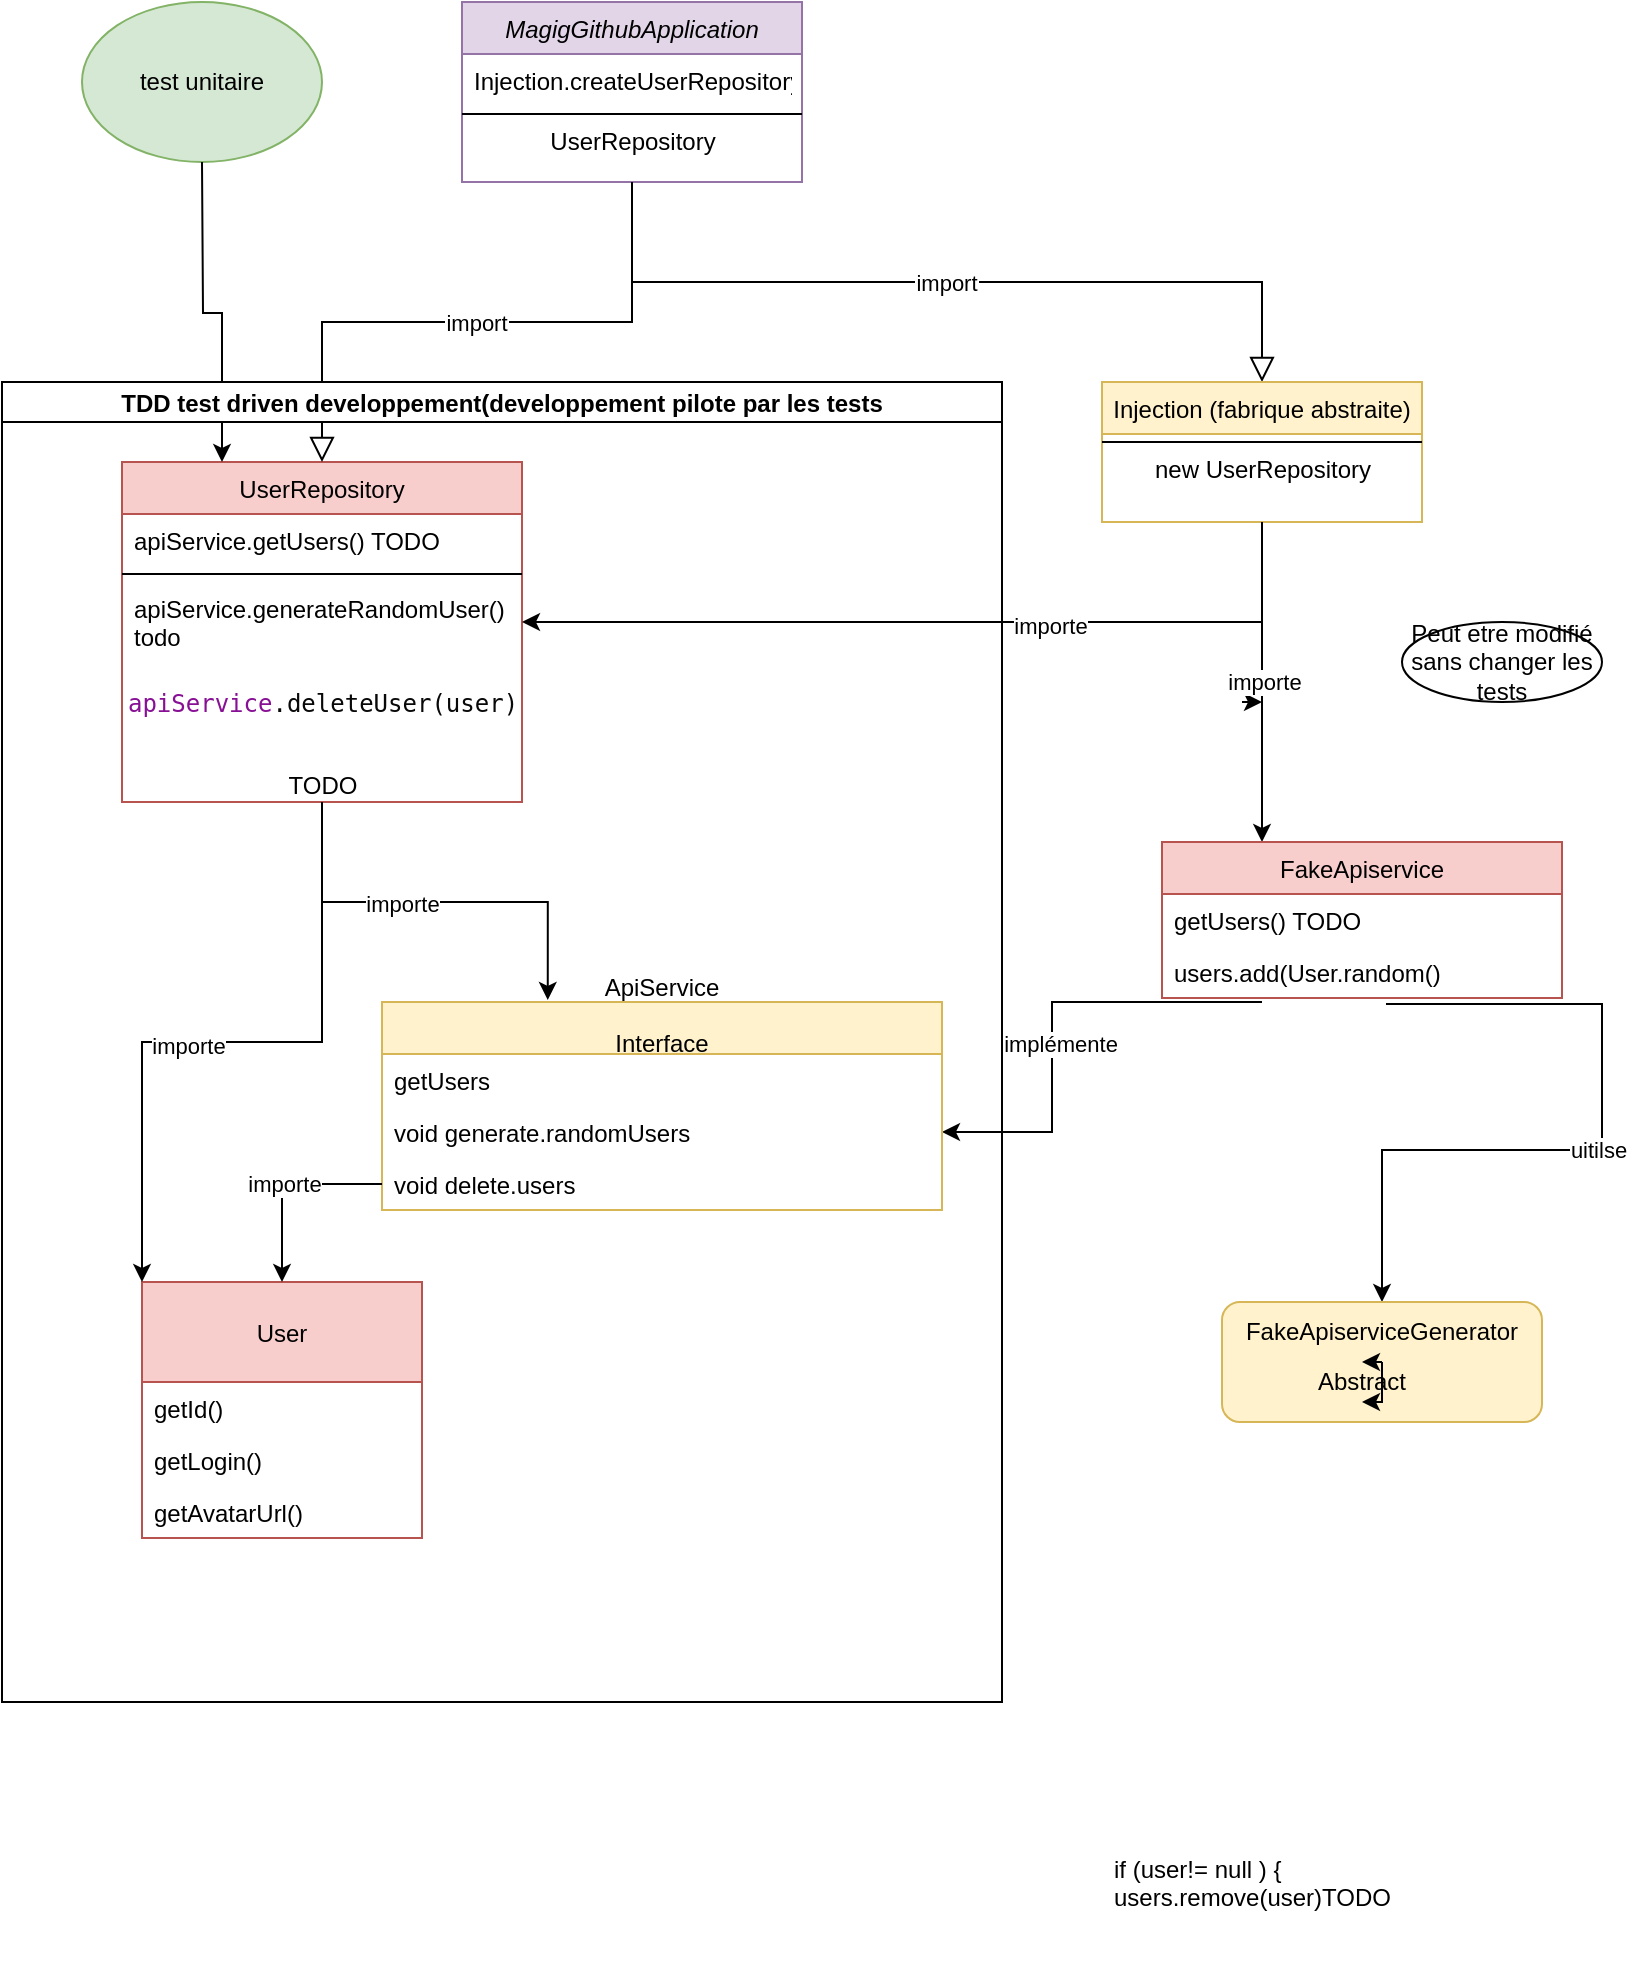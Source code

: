 <mxfile version="14.8.6" type="github">
  <diagram id="C5RBs43oDa-KdzZeNtuy" name="Page-1">
    <mxGraphModel dx="1038" dy="537" grid="1" gridSize="10" guides="1" tooltips="1" connect="1" arrows="1" fold="1" page="1" pageScale="1" pageWidth="827" pageHeight="1169" math="0" shadow="0">
      <root>
        <mxCell id="WIyWlLk6GJQsqaUBKTNV-0" />
        <mxCell id="WIyWlLk6GJQsqaUBKTNV-1" parent="WIyWlLk6GJQsqaUBKTNV-0" />
        <mxCell id="zkfFHV4jXpPFQw0GAbJ--16" value="import" style="endArrow=block;endSize=10;endFill=0;shadow=0;strokeWidth=1;rounded=0;edgeStyle=elbowEdgeStyle;elbow=vertical;" parent="WIyWlLk6GJQsqaUBKTNV-1" source="zkfFHV4jXpPFQw0GAbJ--0" target="zkfFHV4jXpPFQw0GAbJ--13" edge="1">
          <mxGeometry width="160" relative="1" as="geometry">
            <mxPoint x="310" y="271" as="sourcePoint" />
            <mxPoint x="210" y="373" as="targetPoint" />
          </mxGeometry>
        </mxCell>
        <mxCell id="zkfFHV4jXpPFQw0GAbJ--0" value="MagigGithubApplication" style="swimlane;fontStyle=2;align=center;verticalAlign=top;childLayout=stackLayout;horizontal=1;startSize=26;horizontalStack=0;resizeParent=1;resizeLast=0;collapsible=1;marginBottom=0;rounded=0;shadow=0;strokeWidth=1;fillColor=#e1d5e7;strokeColor=#9673a6;" parent="WIyWlLk6GJQsqaUBKTNV-1" vertex="1">
          <mxGeometry x="230" y="120" width="170" height="90" as="geometry">
            <mxRectangle x="230" y="140" width="160" height="26" as="alternateBounds" />
          </mxGeometry>
        </mxCell>
        <mxCell id="zkfFHV4jXpPFQw0GAbJ--1" value="Injection.createUserRepository" style="text;align=left;verticalAlign=top;spacingLeft=4;spacingRight=4;overflow=hidden;rotatable=0;points=[[0,0.5],[1,0.5]];portConstraint=eastwest;" parent="zkfFHV4jXpPFQw0GAbJ--0" vertex="1">
          <mxGeometry y="26" width="170" height="26" as="geometry" />
        </mxCell>
        <mxCell id="zkfFHV4jXpPFQw0GAbJ--4" value="" style="line;html=1;strokeWidth=1;align=left;verticalAlign=middle;spacingTop=-1;spacingLeft=3;spacingRight=3;rotatable=0;labelPosition=right;points=[];portConstraint=eastwest;" parent="zkfFHV4jXpPFQw0GAbJ--0" vertex="1">
          <mxGeometry y="52" width="170" height="8" as="geometry" />
        </mxCell>
        <mxCell id="qjVCoxcBPphObsuorHM1-1" value="UserRepository" style="text;html=1;align=center;verticalAlign=middle;resizable=0;points=[];autosize=1;strokeColor=none;" parent="zkfFHV4jXpPFQw0GAbJ--0" vertex="1">
          <mxGeometry y="60" width="170" height="20" as="geometry" />
        </mxCell>
        <mxCell id="zkfFHV4jXpPFQw0GAbJ--6" value="UserRepository" style="swimlane;fontStyle=0;align=center;verticalAlign=top;childLayout=stackLayout;horizontal=1;startSize=26;horizontalStack=0;resizeParent=1;resizeLast=0;collapsible=1;marginBottom=0;rounded=0;shadow=0;strokeWidth=1;fillColor=#f8cecc;strokeColor=#b85450;" parent="WIyWlLk6GJQsqaUBKTNV-1" vertex="1">
          <mxGeometry x="60" y="350" width="200" height="170" as="geometry">
            <mxRectangle x="130" y="380" width="160" height="26" as="alternateBounds" />
          </mxGeometry>
        </mxCell>
        <mxCell id="zkfFHV4jXpPFQw0GAbJ--7" value="apiService.getUsers() TODO" style="text;align=left;verticalAlign=top;spacingLeft=4;spacingRight=4;overflow=hidden;rotatable=0;points=[[0,0.5],[1,0.5]];portConstraint=eastwest;" parent="zkfFHV4jXpPFQw0GAbJ--6" vertex="1">
          <mxGeometry y="26" width="200" height="26" as="geometry" />
        </mxCell>
        <mxCell id="zkfFHV4jXpPFQw0GAbJ--9" value="" style="line;html=1;strokeWidth=1;align=left;verticalAlign=middle;spacingTop=-1;spacingLeft=3;spacingRight=3;rotatable=0;labelPosition=right;points=[];portConstraint=eastwest;" parent="zkfFHV4jXpPFQw0GAbJ--6" vertex="1">
          <mxGeometry y="52" width="200" height="8" as="geometry" />
        </mxCell>
        <mxCell id="zkfFHV4jXpPFQw0GAbJ--11" value="apiService.generateRandomUser()&#xa;todo&#xa;" style="text;align=left;verticalAlign=top;spacingLeft=4;spacingRight=4;overflow=hidden;rotatable=0;points=[[0,0.5],[1,0.5]];portConstraint=eastwest;" parent="zkfFHV4jXpPFQw0GAbJ--6" vertex="1">
          <mxGeometry y="60" width="200" height="40" as="geometry" />
        </mxCell>
        <mxCell id="qjVCoxcBPphObsuorHM1-3" value="&lt;pre style=&quot;background-color: #ffffff ; color: #080808 ; font-family: &amp;#34;consolas&amp;#34; , monospace ; font-size: 9 8pt&quot;&gt;&lt;span style=&quot;color: #871094&quot;&gt;apiService&lt;/span&gt;.deleteUser(user)&lt;/pre&gt;&lt;div&gt;&lt;br&gt;&lt;/div&gt;&lt;div&gt;TODO&lt;br&gt;&lt;/div&gt;" style="text;html=1;align=center;verticalAlign=middle;resizable=0;points=[];autosize=1;strokeColor=none;" parent="zkfFHV4jXpPFQw0GAbJ--6" vertex="1">
          <mxGeometry y="100" width="200" height="70" as="geometry" />
        </mxCell>
        <mxCell id="zkfFHV4jXpPFQw0GAbJ--12" value="import" style="endArrow=block;endSize=10;endFill=0;shadow=0;strokeWidth=1;rounded=0;edgeStyle=elbowEdgeStyle;elbow=vertical;" parent="WIyWlLk6GJQsqaUBKTNV-1" source="zkfFHV4jXpPFQw0GAbJ--0" target="zkfFHV4jXpPFQw0GAbJ--6" edge="1">
          <mxGeometry width="160" relative="1" as="geometry">
            <mxPoint x="200" y="203" as="sourcePoint" />
            <mxPoint x="200" y="203" as="targetPoint" />
          </mxGeometry>
        </mxCell>
        <mxCell id="qjVCoxcBPphObsuorHM1-11" value="" style="edgeStyle=orthogonalEdgeStyle;rounded=0;orthogonalLoop=1;jettySize=auto;html=1;entryX=1;entryY=0.5;entryDx=0;entryDy=0;" parent="WIyWlLk6GJQsqaUBKTNV-1" source="zkfFHV4jXpPFQw0GAbJ--13" target="zkfFHV4jXpPFQw0GAbJ--11" edge="1">
          <mxGeometry relative="1" as="geometry">
            <mxPoint x="250" y="360" as="targetPoint" />
          </mxGeometry>
        </mxCell>
        <mxCell id="qjVCoxcBPphObsuorHM1-62" value="importe" style="edgeLabel;html=1;align=center;verticalAlign=middle;resizable=0;points=[];" parent="qjVCoxcBPphObsuorHM1-11" vertex="1" connectable="0">
          <mxGeometry x="-0.257" y="2" relative="1" as="geometry">
            <mxPoint as="offset" />
          </mxGeometry>
        </mxCell>
        <mxCell id="zkfFHV4jXpPFQw0GAbJ--13" value="Injection (fabrique abstraite)" style="swimlane;fontStyle=0;align=center;verticalAlign=top;childLayout=stackLayout;horizontal=1;startSize=26;horizontalStack=0;resizeParent=1;resizeLast=0;collapsible=1;marginBottom=0;rounded=0;shadow=0;strokeWidth=1;fillColor=#fff2cc;strokeColor=#d6b656;" parent="WIyWlLk6GJQsqaUBKTNV-1" vertex="1">
          <mxGeometry x="550" y="310" width="160" height="70" as="geometry">
            <mxRectangle x="340" y="380" width="170" height="26" as="alternateBounds" />
          </mxGeometry>
        </mxCell>
        <mxCell id="zkfFHV4jXpPFQw0GAbJ--15" value="" style="line;html=1;strokeWidth=1;align=left;verticalAlign=middle;spacingTop=-1;spacingLeft=3;spacingRight=3;rotatable=0;labelPosition=right;points=[];portConstraint=eastwest;" parent="zkfFHV4jXpPFQw0GAbJ--13" vertex="1">
          <mxGeometry y="26" width="160" height="8" as="geometry" />
        </mxCell>
        <mxCell id="qjVCoxcBPphObsuorHM1-9" value="&lt;div&gt;new UserRepository&lt;/div&gt;" style="text;html=1;align=center;verticalAlign=middle;resizable=0;points=[];autosize=1;strokeColor=none;" parent="zkfFHV4jXpPFQw0GAbJ--13" vertex="1">
          <mxGeometry y="34" width="160" height="20" as="geometry" />
        </mxCell>
        <mxCell id="qjVCoxcBPphObsuorHM1-4" value="test unitaire" style="ellipse;whiteSpace=wrap;html=1;fillColor=#d5e8d4;strokeColor=#82b366;" parent="WIyWlLk6GJQsqaUBKTNV-1" vertex="1">
          <mxGeometry x="40" y="120" width="120" height="80" as="geometry" />
        </mxCell>
        <mxCell id="qjVCoxcBPphObsuorHM1-6" style="edgeStyle=orthogonalEdgeStyle;rounded=0;orthogonalLoop=1;jettySize=auto;html=1;entryX=0.25;entryY=0;entryDx=0;entryDy=0;" parent="WIyWlLk6GJQsqaUBKTNV-1" target="zkfFHV4jXpPFQw0GAbJ--6" edge="1">
          <mxGeometry relative="1" as="geometry">
            <mxPoint x="100" y="200" as="sourcePoint" />
          </mxGeometry>
        </mxCell>
        <mxCell id="qjVCoxcBPphObsuorHM1-36" style="edgeStyle=orthogonalEdgeStyle;rounded=0;orthogonalLoop=1;jettySize=auto;html=1;entryX=1;entryY=0.5;entryDx=0;entryDy=0;exitX=0.25;exitY=1.077;exitDx=0;exitDy=0;exitPerimeter=0;" parent="WIyWlLk6GJQsqaUBKTNV-1" source="Jw9IekCfMeAWLgAQ8h-V-2" target="qjVCoxcBPphObsuorHM1-30" edge="1">
          <mxGeometry relative="1" as="geometry">
            <mxPoint x="630" y="670" as="sourcePoint" />
          </mxGeometry>
        </mxCell>
        <mxCell id="qjVCoxcBPphObsuorHM1-57" value="implémente" style="edgeLabel;html=1;align=center;verticalAlign=middle;resizable=0;points=[];" parent="qjVCoxcBPphObsuorHM1-36" vertex="1" connectable="0">
          <mxGeometry x="0.12" y="4" relative="1" as="geometry">
            <mxPoint as="offset" />
          </mxGeometry>
        </mxCell>
        <mxCell id="qjVCoxcBPphObsuorHM1-16" style="edgeStyle=orthogonalEdgeStyle;rounded=0;orthogonalLoop=1;jettySize=auto;html=1;exitX=0.5;exitY=1;exitDx=0;exitDy=0;entryX=0.75;entryY=1;entryDx=0;entryDy=0;" parent="WIyWlLk6GJQsqaUBKTNV-1" edge="1">
          <mxGeometry relative="1" as="geometry">
            <mxPoint x="620" y="470" as="sourcePoint" />
            <mxPoint x="630" y="470" as="targetPoint" />
          </mxGeometry>
        </mxCell>
        <mxCell id="qjVCoxcBPphObsuorHM1-18" value="uitilse" style="edgeStyle=orthogonalEdgeStyle;rounded=0;orthogonalLoop=1;jettySize=auto;html=1;entryX=0.5;entryY=0;entryDx=0;entryDy=0;exitX=0.56;exitY=1.115;exitDx=0;exitDy=0;exitPerimeter=0;" parent="WIyWlLk6GJQsqaUBKTNV-1" source="Jw9IekCfMeAWLgAQ8h-V-2" target="qjVCoxcBPphObsuorHM1-20" edge="1">
          <mxGeometry relative="1" as="geometry">
            <mxPoint x="640" y="560" as="targetPoint" />
            <mxPoint x="690" y="690" as="sourcePoint" />
          </mxGeometry>
        </mxCell>
        <mxCell id="qjVCoxcBPphObsuorHM1-19" value="" style="rounded=1;whiteSpace=wrap;html=1;fillColor=#fff2cc;strokeColor=#d6b656;" parent="WIyWlLk6GJQsqaUBKTNV-1" vertex="1">
          <mxGeometry x="610" y="770" width="160" height="60" as="geometry" />
        </mxCell>
        <mxCell id="Jw9IekCfMeAWLgAQ8h-V-4" value="" style="edgeStyle=orthogonalEdgeStyle;rounded=0;orthogonalLoop=1;jettySize=auto;html=1;" edge="1" parent="WIyWlLk6GJQsqaUBKTNV-1" source="qjVCoxcBPphObsuorHM1-20" target="qjVCoxcBPphObsuorHM1-22">
          <mxGeometry relative="1" as="geometry" />
        </mxCell>
        <mxCell id="qjVCoxcBPphObsuorHM1-20" value="FakeApiserviceGenerator" style="text;html=1;strokeColor=none;fillColor=none;align=center;verticalAlign=middle;whiteSpace=wrap;rounded=0;" parent="WIyWlLk6GJQsqaUBKTNV-1" vertex="1">
          <mxGeometry x="670" y="770" width="40" height="30" as="geometry" />
        </mxCell>
        <mxCell id="qjVCoxcBPphObsuorHM1-22" value="Abstract" style="text;html=1;strokeColor=none;fillColor=none;align=center;verticalAlign=middle;whiteSpace=wrap;rounded=0;" parent="WIyWlLk6GJQsqaUBKTNV-1" vertex="1">
          <mxGeometry x="660" y="800" width="40" height="20" as="geometry" />
        </mxCell>
        <mxCell id="qjVCoxcBPphObsuorHM1-23" value="importe" style="edgeStyle=orthogonalEdgeStyle;rounded=0;orthogonalLoop=1;jettySize=auto;html=1;exitX=0.5;exitY=1;exitDx=0;exitDy=0;" parent="WIyWlLk6GJQsqaUBKTNV-1" source="zkfFHV4jXpPFQw0GAbJ--13" edge="1">
          <mxGeometry relative="1" as="geometry">
            <mxPoint x="630" y="540" as="targetPoint" />
          </mxGeometry>
        </mxCell>
        <mxCell id="qjVCoxcBPphObsuorHM1-28" value="ApiService &#xa;&#xa;Interface&#xa;" style="swimlane;fontStyle=0;childLayout=stackLayout;horizontal=1;startSize=26;horizontalStack=0;resizeParent=1;resizeParentMax=0;resizeLast=0;collapsible=1;marginBottom=0;fillColor=#fff2cc;strokeColor=#d6b656;" parent="WIyWlLk6GJQsqaUBKTNV-1" vertex="1">
          <mxGeometry x="190" y="620" width="280" height="104" as="geometry" />
        </mxCell>
        <mxCell id="qjVCoxcBPphObsuorHM1-29" value="getUsers" style="text;strokeColor=none;fillColor=none;align=left;verticalAlign=top;spacingLeft=4;spacingRight=4;overflow=hidden;rotatable=0;points=[[0,0.5],[1,0.5]];portConstraint=eastwest;" parent="qjVCoxcBPphObsuorHM1-28" vertex="1">
          <mxGeometry y="26" width="280" height="26" as="geometry" />
        </mxCell>
        <mxCell id="qjVCoxcBPphObsuorHM1-30" value="void generate.randomUsers" style="text;strokeColor=none;fillColor=none;align=left;verticalAlign=top;spacingLeft=4;spacingRight=4;overflow=hidden;rotatable=0;points=[[0,0.5],[1,0.5]];portConstraint=eastwest;" parent="qjVCoxcBPphObsuorHM1-28" vertex="1">
          <mxGeometry y="52" width="280" height="26" as="geometry" />
        </mxCell>
        <mxCell id="qjVCoxcBPphObsuorHM1-31" value="void delete.users" style="text;strokeColor=none;fillColor=none;align=left;verticalAlign=top;spacingLeft=4;spacingRight=4;overflow=hidden;rotatable=0;points=[[0,0.5],[1,0.5]];portConstraint=eastwest;" parent="qjVCoxcBPphObsuorHM1-28" vertex="1">
          <mxGeometry y="78" width="280" height="26" as="geometry" />
        </mxCell>
        <mxCell id="qjVCoxcBPphObsuorHM1-32" value="User " style="swimlane;fontStyle=0;childLayout=stackLayout;horizontal=1;startSize=50;horizontalStack=0;resizeParent=1;resizeParentMax=0;resizeLast=0;collapsible=1;marginBottom=0;fillColor=#f8cecc;strokeColor=#b85450;" parent="WIyWlLk6GJQsqaUBKTNV-1" vertex="1">
          <mxGeometry x="70" y="760" width="140" height="128" as="geometry" />
        </mxCell>
        <mxCell id="qjVCoxcBPphObsuorHM1-33" value="getId()" style="text;strokeColor=none;fillColor=none;align=left;verticalAlign=top;spacingLeft=4;spacingRight=4;overflow=hidden;rotatable=0;points=[[0,0.5],[1,0.5]];portConstraint=eastwest;" parent="qjVCoxcBPphObsuorHM1-32" vertex="1">
          <mxGeometry y="50" width="140" height="26" as="geometry" />
        </mxCell>
        <mxCell id="qjVCoxcBPphObsuorHM1-34" value="getLogin()" style="text;strokeColor=none;fillColor=none;align=left;verticalAlign=top;spacingLeft=4;spacingRight=4;overflow=hidden;rotatable=0;points=[[0,0.5],[1,0.5]];portConstraint=eastwest;" parent="qjVCoxcBPphObsuorHM1-32" vertex="1">
          <mxGeometry y="76" width="140" height="26" as="geometry" />
        </mxCell>
        <mxCell id="qjVCoxcBPphObsuorHM1-35" value="getAvatarUrl()" style="text;strokeColor=none;fillColor=none;align=left;verticalAlign=top;spacingLeft=4;spacingRight=4;overflow=hidden;rotatable=0;points=[[0,0.5],[1,0.5]];portConstraint=eastwest;" parent="qjVCoxcBPphObsuorHM1-32" vertex="1">
          <mxGeometry y="102" width="140" height="26" as="geometry" />
        </mxCell>
        <mxCell id="qjVCoxcBPphObsuorHM1-37" style="edgeStyle=orthogonalEdgeStyle;rounded=0;orthogonalLoop=1;jettySize=auto;html=1;exitX=0.75;exitY=0;exitDx=0;exitDy=0;entryX=0.5;entryY=0;entryDx=0;entryDy=0;" parent="WIyWlLk6GJQsqaUBKTNV-1" source="qjVCoxcBPphObsuorHM1-22" target="qjVCoxcBPphObsuorHM1-22" edge="1">
          <mxGeometry relative="1" as="geometry" />
        </mxCell>
        <mxCell id="qjVCoxcBPphObsuorHM1-38" value="importe" style="edgeStyle=orthogonalEdgeStyle;rounded=0;orthogonalLoop=1;jettySize=auto;html=1;" parent="WIyWlLk6GJQsqaUBKTNV-1" source="qjVCoxcBPphObsuorHM1-31" target="qjVCoxcBPphObsuorHM1-32" edge="1">
          <mxGeometry relative="1" as="geometry" />
        </mxCell>
        <mxCell id="qjVCoxcBPphObsuorHM1-39" style="edgeStyle=orthogonalEdgeStyle;rounded=0;orthogonalLoop=1;jettySize=auto;html=1;entryX=0;entryY=0;entryDx=0;entryDy=0;" parent="WIyWlLk6GJQsqaUBKTNV-1" source="qjVCoxcBPphObsuorHM1-3" target="qjVCoxcBPphObsuorHM1-32" edge="1">
          <mxGeometry relative="1" as="geometry" />
        </mxCell>
        <mxCell id="qjVCoxcBPphObsuorHM1-59" value="Text" style="edgeLabel;html=1;align=center;verticalAlign=middle;resizable=0;points=[];" parent="qjVCoxcBPphObsuorHM1-39" vertex="1" connectable="0">
          <mxGeometry x="0.145" y="1" relative="1" as="geometry">
            <mxPoint as="offset" />
          </mxGeometry>
        </mxCell>
        <mxCell id="qjVCoxcBPphObsuorHM1-60" value="importe" style="edgeLabel;html=1;align=center;verticalAlign=middle;resizable=0;points=[];" parent="qjVCoxcBPphObsuorHM1-39" vertex="1" connectable="0">
          <mxGeometry x="0.133" y="2" relative="1" as="geometry">
            <mxPoint as="offset" />
          </mxGeometry>
        </mxCell>
        <mxCell id="qjVCoxcBPphObsuorHM1-41" style="edgeStyle=orthogonalEdgeStyle;rounded=0;orthogonalLoop=1;jettySize=auto;html=1;entryX=0.296;entryY=-0.01;entryDx=0;entryDy=0;entryPerimeter=0;" parent="WIyWlLk6GJQsqaUBKTNV-1" source="qjVCoxcBPphObsuorHM1-3" target="qjVCoxcBPphObsuorHM1-28" edge="1">
          <mxGeometry relative="1" as="geometry" />
        </mxCell>
        <mxCell id="qjVCoxcBPphObsuorHM1-42" value="user" style="edgeLabel;html=1;align=center;verticalAlign=middle;resizable=0;points=[];" parent="qjVCoxcBPphObsuorHM1-41" vertex="1" connectable="0">
          <mxGeometry x="-0.113" y="-1" relative="1" as="geometry">
            <mxPoint as="offset" />
          </mxGeometry>
        </mxCell>
        <mxCell id="qjVCoxcBPphObsuorHM1-61" value="importe" style="edgeLabel;html=1;align=center;verticalAlign=middle;resizable=0;points=[];" parent="qjVCoxcBPphObsuorHM1-41" vertex="1" connectable="0">
          <mxGeometry x="-0.15" y="-1" relative="1" as="geometry">
            <mxPoint as="offset" />
          </mxGeometry>
        </mxCell>
        <mxCell id="qjVCoxcBPphObsuorHM1-52" value="TDD test driven developpement(developpement pilote par les tests" style="swimlane;startSize=20;horizontal=1;containerType=tree;" parent="WIyWlLk6GJQsqaUBKTNV-1" vertex="1">
          <mxGeometry y="310" width="500" height="660" as="geometry" />
        </mxCell>
        <mxCell id="qjVCoxcBPphObsuorHM1-56" value="&lt;div&gt;Peut etre modifié &lt;br&gt;&lt;/div&gt;&lt;div&gt;sans changer les tests&lt;br&gt;&lt;/div&gt;" style="ellipse;whiteSpace=wrap;html=1;align=center;newEdgeStyle={&quot;edgeStyle&quot;:&quot;entityRelationEdgeStyle&quot;,&quot;startArrow&quot;:&quot;none&quot;,&quot;endArrow&quot;:&quot;none&quot;,&quot;segment&quot;:10,&quot;curved&quot;:1};treeFolding=1;treeMoving=1;" parent="WIyWlLk6GJQsqaUBKTNV-1" vertex="1">
          <mxGeometry x="700" y="430" width="100" height="40" as="geometry" />
        </mxCell>
        <mxCell id="Jw9IekCfMeAWLgAQ8h-V-0" value="FakeApiservice" style="swimlane;fontStyle=0;childLayout=stackLayout;horizontal=1;startSize=26;fillColor=#f8cecc;horizontalStack=0;resizeParent=1;resizeParentMax=0;resizeLast=0;collapsible=1;marginBottom=0;strokeColor=#b85450;" vertex="1" parent="WIyWlLk6GJQsqaUBKTNV-1">
          <mxGeometry x="580" y="540" width="200" height="78" as="geometry" />
        </mxCell>
        <mxCell id="Jw9IekCfMeAWLgAQ8h-V-1" value="getUsers() TODO" style="text;strokeColor=none;fillColor=none;align=left;verticalAlign=top;spacingLeft=4;spacingRight=4;overflow=hidden;rotatable=0;points=[[0,0.5],[1,0.5]];portConstraint=eastwest;" vertex="1" parent="Jw9IekCfMeAWLgAQ8h-V-0">
          <mxGeometry y="26" width="200" height="26" as="geometry" />
        </mxCell>
        <mxCell id="Jw9IekCfMeAWLgAQ8h-V-2" value="users.add(User.random()" style="text;strokeColor=none;fillColor=none;align=left;verticalAlign=top;spacingLeft=4;spacingRight=4;overflow=hidden;rotatable=0;points=[[0,0.5],[1,0.5]];portConstraint=eastwest;" vertex="1" parent="Jw9IekCfMeAWLgAQ8h-V-0">
          <mxGeometry y="52" width="200" height="26" as="geometry" />
        </mxCell>
        <mxCell id="Jw9IekCfMeAWLgAQ8h-V-3" value="if (user!= null ) {&#xa;    users.remove(user)TODO" style="text;strokeColor=none;fillColor=none;align=left;verticalAlign=top;spacingLeft=4;spacingRight=4;overflow=hidden;rotatable=0;points=[[0,0.5],[1,0.5]];portConstraint=eastwest;" vertex="1" parent="WIyWlLk6GJQsqaUBKTNV-1">
          <mxGeometry x="550" y="1040" width="200" height="62" as="geometry" />
        </mxCell>
      </root>
    </mxGraphModel>
  </diagram>
</mxfile>
